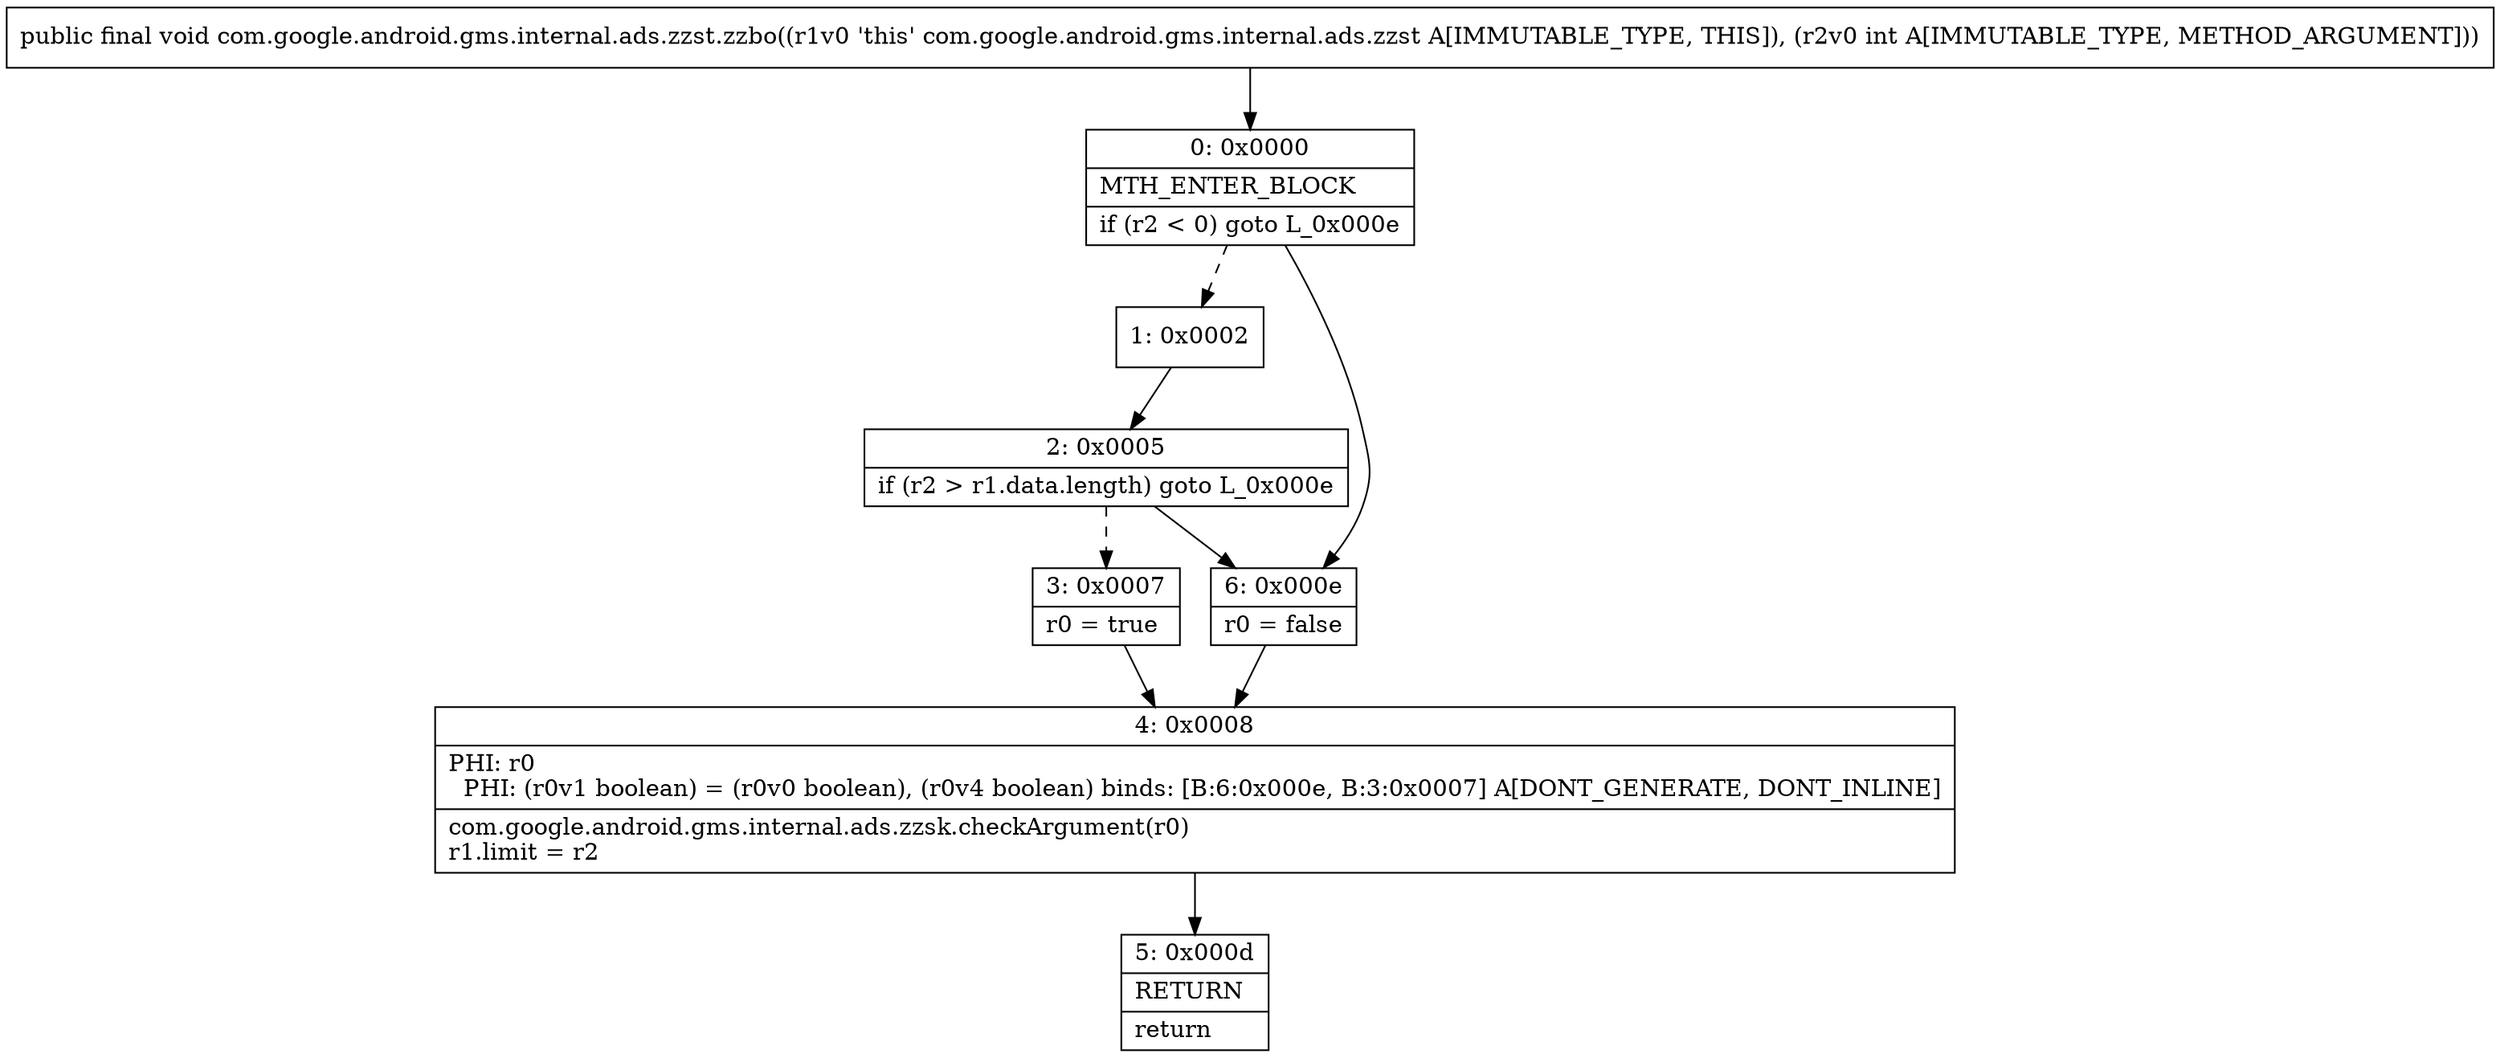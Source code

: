 digraph "CFG forcom.google.android.gms.internal.ads.zzst.zzbo(I)V" {
Node_0 [shape=record,label="{0\:\ 0x0000|MTH_ENTER_BLOCK\l|if (r2 \< 0) goto L_0x000e\l}"];
Node_1 [shape=record,label="{1\:\ 0x0002}"];
Node_2 [shape=record,label="{2\:\ 0x0005|if (r2 \> r1.data.length) goto L_0x000e\l}"];
Node_3 [shape=record,label="{3\:\ 0x0007|r0 = true\l}"];
Node_4 [shape=record,label="{4\:\ 0x0008|PHI: r0 \l  PHI: (r0v1 boolean) = (r0v0 boolean), (r0v4 boolean) binds: [B:6:0x000e, B:3:0x0007] A[DONT_GENERATE, DONT_INLINE]\l|com.google.android.gms.internal.ads.zzsk.checkArgument(r0)\lr1.limit = r2\l}"];
Node_5 [shape=record,label="{5\:\ 0x000d|RETURN\l|return\l}"];
Node_6 [shape=record,label="{6\:\ 0x000e|r0 = false\l}"];
MethodNode[shape=record,label="{public final void com.google.android.gms.internal.ads.zzst.zzbo((r1v0 'this' com.google.android.gms.internal.ads.zzst A[IMMUTABLE_TYPE, THIS]), (r2v0 int A[IMMUTABLE_TYPE, METHOD_ARGUMENT])) }"];
MethodNode -> Node_0;
Node_0 -> Node_1[style=dashed];
Node_0 -> Node_6;
Node_1 -> Node_2;
Node_2 -> Node_3[style=dashed];
Node_2 -> Node_6;
Node_3 -> Node_4;
Node_4 -> Node_5;
Node_6 -> Node_4;
}

